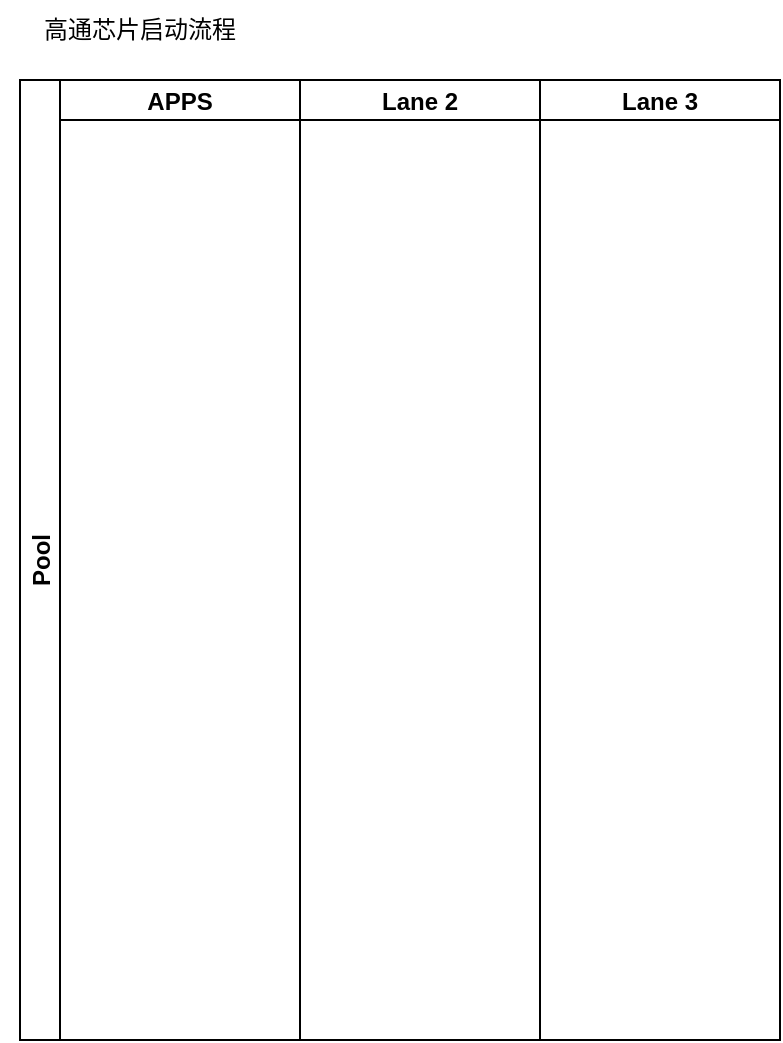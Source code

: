 <mxfile>
    <diagram id="wUMjxyhHsfHXmouC128q" name="Page-1">
        <mxGraphModel dx="898" dy="572" grid="1" gridSize="10" guides="1" tooltips="1" connect="1" arrows="1" fold="1" page="1" pageScale="1" pageWidth="827" pageHeight="1169" math="0" shadow="0">
            <root>
                <mxCell id="0"/>
                <mxCell id="1" parent="0"/>
                <mxCell id="2" value="Pool" style="swimlane;childLayout=stackLayout;resizeParent=1;resizeParentMax=0;startSize=20;horizontal=0;horizontalStack=1;" vertex="1" parent="1">
                    <mxGeometry x="90" y="80" width="380" height="480" as="geometry"/>
                </mxCell>
                <mxCell id="3" value="APPS" style="swimlane;startSize=20;" vertex="1" parent="2">
                    <mxGeometry x="20" width="120" height="480" as="geometry"/>
                </mxCell>
                <mxCell id="4" value="Lane 2" style="swimlane;startSize=20;" vertex="1" parent="2">
                    <mxGeometry x="140" width="120" height="480" as="geometry"/>
                </mxCell>
                <mxCell id="5" value="Lane 3" style="swimlane;startSize=20;" vertex="1" parent="2">
                    <mxGeometry x="260" width="120" height="480" as="geometry"/>
                </mxCell>
                <mxCell id="6" value="高通芯片启动流程" style="text;html=1;strokeColor=none;fillColor=none;align=center;verticalAlign=middle;whiteSpace=wrap;rounded=0;" vertex="1" parent="1">
                    <mxGeometry x="80" y="40" width="140" height="30" as="geometry"/>
                </mxCell>
            </root>
        </mxGraphModel>
    </diagram>
</mxfile>